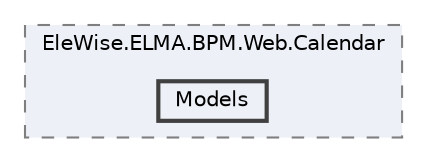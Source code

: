 digraph "Web/Modules/EleWise.ELMA.BPM.Web.Calendar/Models"
{
 // LATEX_PDF_SIZE
  bgcolor="transparent";
  edge [fontname=Helvetica,fontsize=10,labelfontname=Helvetica,labelfontsize=10];
  node [fontname=Helvetica,fontsize=10,shape=box,height=0.2,width=0.4];
  compound=true
  subgraph clusterdir_62541e26c48c772ccd8c4abbb28886e0 {
    graph [ bgcolor="#edf0f7", pencolor="grey50", label="EleWise.ELMA.BPM.Web.Calendar", fontname=Helvetica,fontsize=10 style="filled,dashed", URL="dir_62541e26c48c772ccd8c4abbb28886e0.html",tooltip=""]
  dir_8c9155b07640beb6e62b4417e9123aea [label="Models", fillcolor="#edf0f7", color="grey25", style="filled,bold", URL="dir_8c9155b07640beb6e62b4417e9123aea.html",tooltip=""];
  }
}
